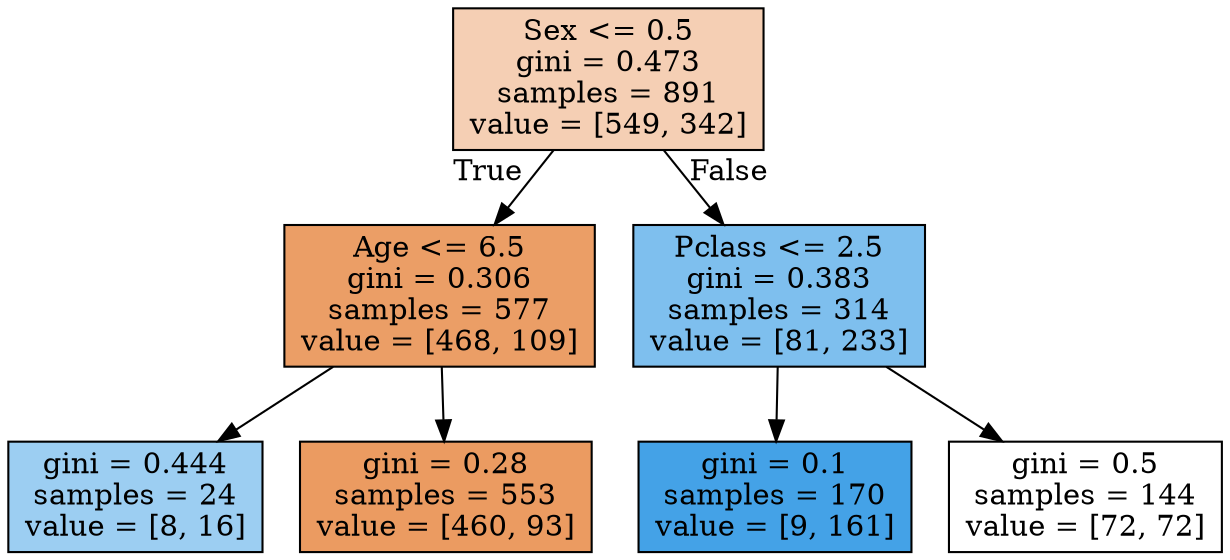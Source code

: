digraph Tree {
node [shape=box, style="filled", color="black"] ;
0 [label="Sex <= 0.5\ngini = 0.473\nsamples = 891\nvalue = [549, 342]", fillcolor="#e5813960"] ;
1 [label="Age <= 6.5\ngini = 0.306\nsamples = 577\nvalue = [468, 109]", fillcolor="#e58139c4"] ;
0 -> 1 [labeldistance=2.5, labelangle=45, headlabel="True"] ;
2 [label="gini = 0.444\nsamples = 24\nvalue = [8, 16]", fillcolor="#399de57f"] ;
1 -> 2 ;
3 [label="gini = 0.28\nsamples = 553\nvalue = [460, 93]", fillcolor="#e58139cb"] ;
1 -> 3 ;
4 [label="Pclass <= 2.5\ngini = 0.383\nsamples = 314\nvalue = [81, 233]", fillcolor="#399de5a6"] ;
0 -> 4 [labeldistance=2.5, labelangle=-45, headlabel="False"] ;
5 [label="gini = 0.1\nsamples = 170\nvalue = [9, 161]", fillcolor="#399de5f1"] ;
4 -> 5 ;
6 [label="gini = 0.5\nsamples = 144\nvalue = [72, 72]", fillcolor="#e5813900"] ;
4 -> 6 ;
}